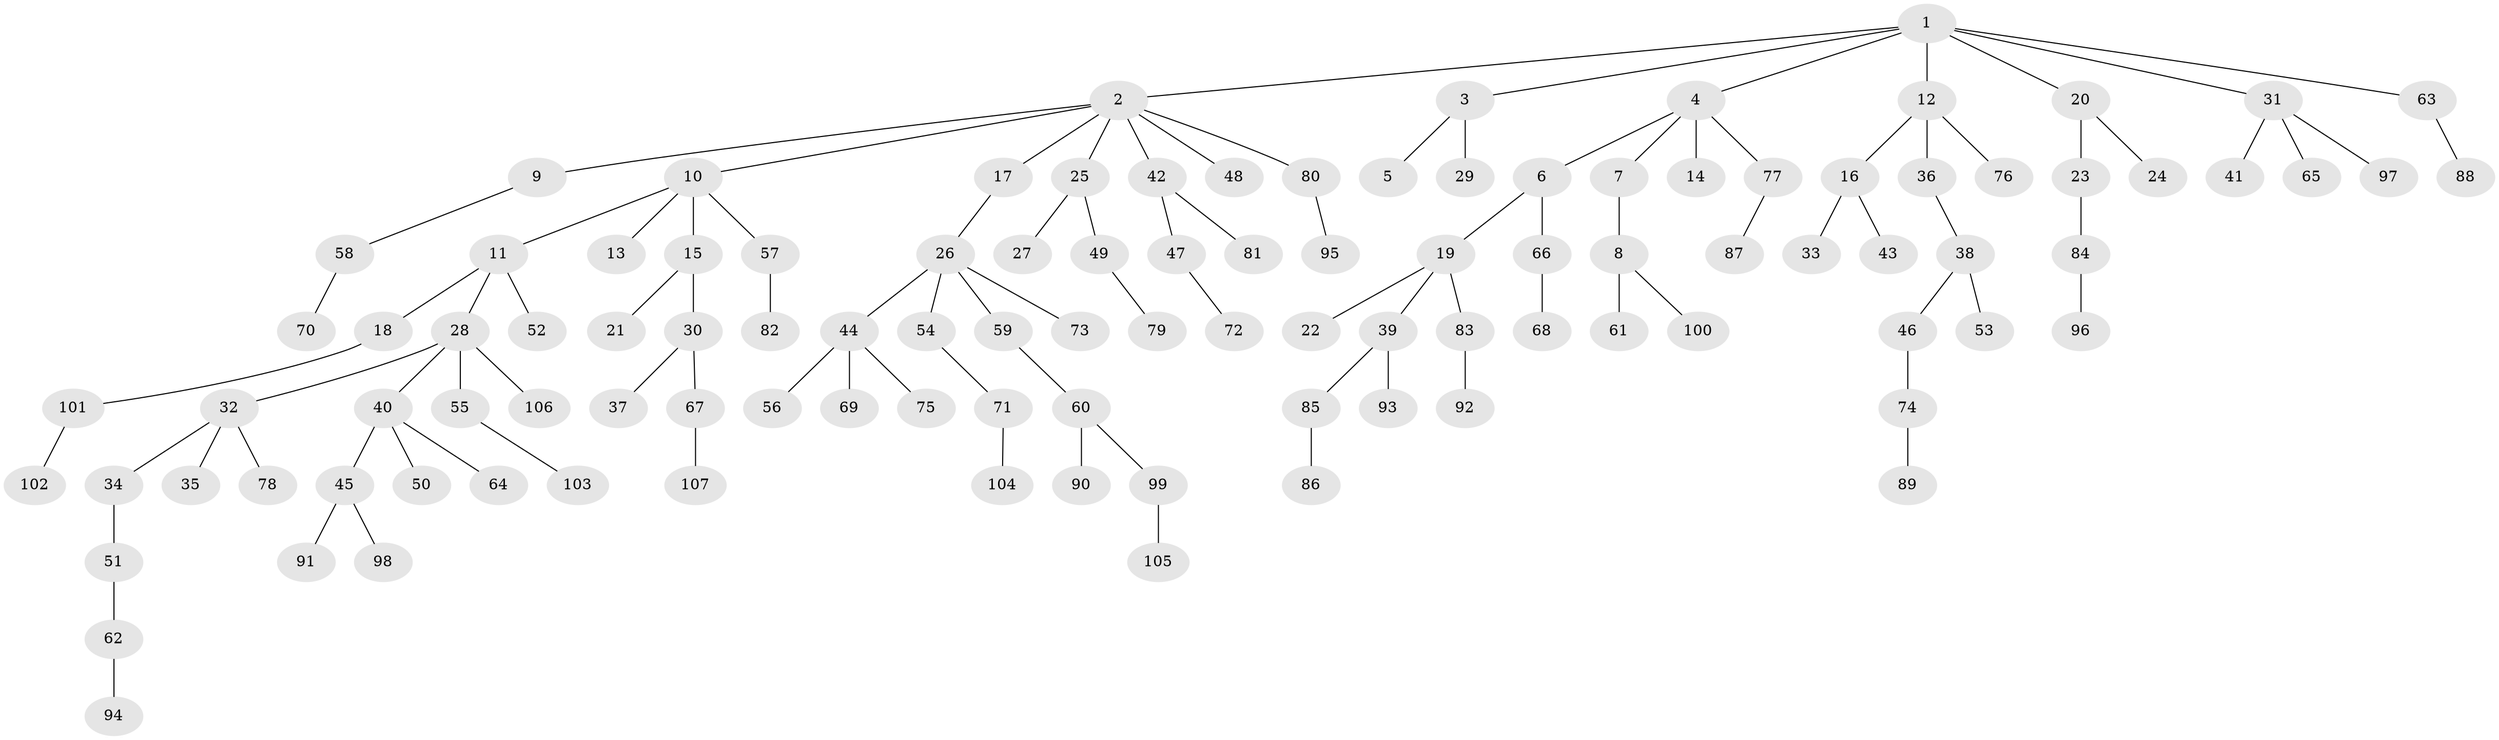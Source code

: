 // Generated by graph-tools (version 1.1) at 2025/53/03/09/25 04:53:21]
// undirected, 107 vertices, 106 edges
graph export_dot {
graph [start="1"]
  node [color=gray90,style=filled];
  1;
  2;
  3;
  4;
  5;
  6;
  7;
  8;
  9;
  10;
  11;
  12;
  13;
  14;
  15;
  16;
  17;
  18;
  19;
  20;
  21;
  22;
  23;
  24;
  25;
  26;
  27;
  28;
  29;
  30;
  31;
  32;
  33;
  34;
  35;
  36;
  37;
  38;
  39;
  40;
  41;
  42;
  43;
  44;
  45;
  46;
  47;
  48;
  49;
  50;
  51;
  52;
  53;
  54;
  55;
  56;
  57;
  58;
  59;
  60;
  61;
  62;
  63;
  64;
  65;
  66;
  67;
  68;
  69;
  70;
  71;
  72;
  73;
  74;
  75;
  76;
  77;
  78;
  79;
  80;
  81;
  82;
  83;
  84;
  85;
  86;
  87;
  88;
  89;
  90;
  91;
  92;
  93;
  94;
  95;
  96;
  97;
  98;
  99;
  100;
  101;
  102;
  103;
  104;
  105;
  106;
  107;
  1 -- 2;
  1 -- 3;
  1 -- 4;
  1 -- 12;
  1 -- 20;
  1 -- 31;
  1 -- 63;
  2 -- 9;
  2 -- 10;
  2 -- 17;
  2 -- 25;
  2 -- 42;
  2 -- 48;
  2 -- 80;
  3 -- 5;
  3 -- 29;
  4 -- 6;
  4 -- 7;
  4 -- 14;
  4 -- 77;
  6 -- 19;
  6 -- 66;
  7 -- 8;
  8 -- 61;
  8 -- 100;
  9 -- 58;
  10 -- 11;
  10 -- 13;
  10 -- 15;
  10 -- 57;
  11 -- 18;
  11 -- 28;
  11 -- 52;
  12 -- 16;
  12 -- 36;
  12 -- 76;
  15 -- 21;
  15 -- 30;
  16 -- 33;
  16 -- 43;
  17 -- 26;
  18 -- 101;
  19 -- 22;
  19 -- 39;
  19 -- 83;
  20 -- 23;
  20 -- 24;
  23 -- 84;
  25 -- 27;
  25 -- 49;
  26 -- 44;
  26 -- 54;
  26 -- 59;
  26 -- 73;
  28 -- 32;
  28 -- 40;
  28 -- 55;
  28 -- 106;
  30 -- 37;
  30 -- 67;
  31 -- 41;
  31 -- 65;
  31 -- 97;
  32 -- 34;
  32 -- 35;
  32 -- 78;
  34 -- 51;
  36 -- 38;
  38 -- 46;
  38 -- 53;
  39 -- 85;
  39 -- 93;
  40 -- 45;
  40 -- 50;
  40 -- 64;
  42 -- 47;
  42 -- 81;
  44 -- 56;
  44 -- 69;
  44 -- 75;
  45 -- 91;
  45 -- 98;
  46 -- 74;
  47 -- 72;
  49 -- 79;
  51 -- 62;
  54 -- 71;
  55 -- 103;
  57 -- 82;
  58 -- 70;
  59 -- 60;
  60 -- 90;
  60 -- 99;
  62 -- 94;
  63 -- 88;
  66 -- 68;
  67 -- 107;
  71 -- 104;
  74 -- 89;
  77 -- 87;
  80 -- 95;
  83 -- 92;
  84 -- 96;
  85 -- 86;
  99 -- 105;
  101 -- 102;
}
